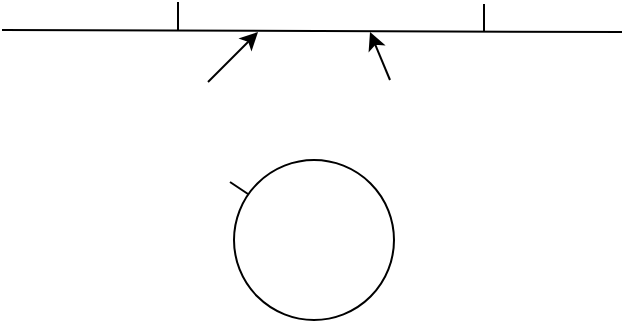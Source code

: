<mxfile version="16.6.4" type="github"><diagram id="_bzJ5aJLVYHUcRs8YfBq" name="第 1 页"><mxGraphModel dx="494" dy="293" grid="0" gridSize="10" guides="1" tooltips="1" connect="1" arrows="1" fold="1" page="1" pageScale="1" pageWidth="827" pageHeight="1169" math="0" shadow="0"><root><mxCell id="0"/><mxCell id="1" parent="0"/><mxCell id="pnGJZHMYWIW08tFcS-j7-6" value="" style="endArrow=none;html=1;curved=1;" edge="1" parent="1"><mxGeometry width="50" height="50" relative="1" as="geometry"><mxPoint x="230" y="294" as="sourcePoint"/><mxPoint x="540" y="295" as="targetPoint"/></mxGeometry></mxCell><mxCell id="pnGJZHMYWIW08tFcS-j7-7" value="" style="endArrow=none;html=1;curved=1;" edge="1" parent="1"><mxGeometry width="50" height="50" relative="1" as="geometry"><mxPoint x="318" y="294" as="sourcePoint"/><mxPoint x="318" y="280" as="targetPoint"/></mxGeometry></mxCell><mxCell id="pnGJZHMYWIW08tFcS-j7-8" value="" style="endArrow=none;html=1;curved=1;" edge="1" parent="1"><mxGeometry width="50" height="50" relative="1" as="geometry"><mxPoint x="471" y="295" as="sourcePoint"/><mxPoint x="471" y="281" as="targetPoint"/></mxGeometry></mxCell><mxCell id="pnGJZHMYWIW08tFcS-j7-10" value="" style="ellipse;whiteSpace=wrap;html=1;aspect=fixed;" vertex="1" parent="1"><mxGeometry x="346" y="359" width="80" height="80" as="geometry"/></mxCell><mxCell id="pnGJZHMYWIW08tFcS-j7-11" value="" style="endArrow=none;html=1;curved=1;" edge="1" parent="1"><mxGeometry width="50" height="50" relative="1" as="geometry"><mxPoint x="353" y="376" as="sourcePoint"/><mxPoint x="344" y="370" as="targetPoint"/></mxGeometry></mxCell><mxCell id="pnGJZHMYWIW08tFcS-j7-13" value="" style="endArrow=classic;html=1;curved=1;" edge="1" parent="1"><mxGeometry width="50" height="50" relative="1" as="geometry"><mxPoint x="333" y="320" as="sourcePoint"/><mxPoint x="358" y="295" as="targetPoint"/></mxGeometry></mxCell><mxCell id="pnGJZHMYWIW08tFcS-j7-15" value="" style="endArrow=classic;html=1;curved=1;" edge="1" parent="1"><mxGeometry width="50" height="50" relative="1" as="geometry"><mxPoint x="424" y="319" as="sourcePoint"/><mxPoint x="414" y="295" as="targetPoint"/></mxGeometry></mxCell></root></mxGraphModel></diagram></mxfile>